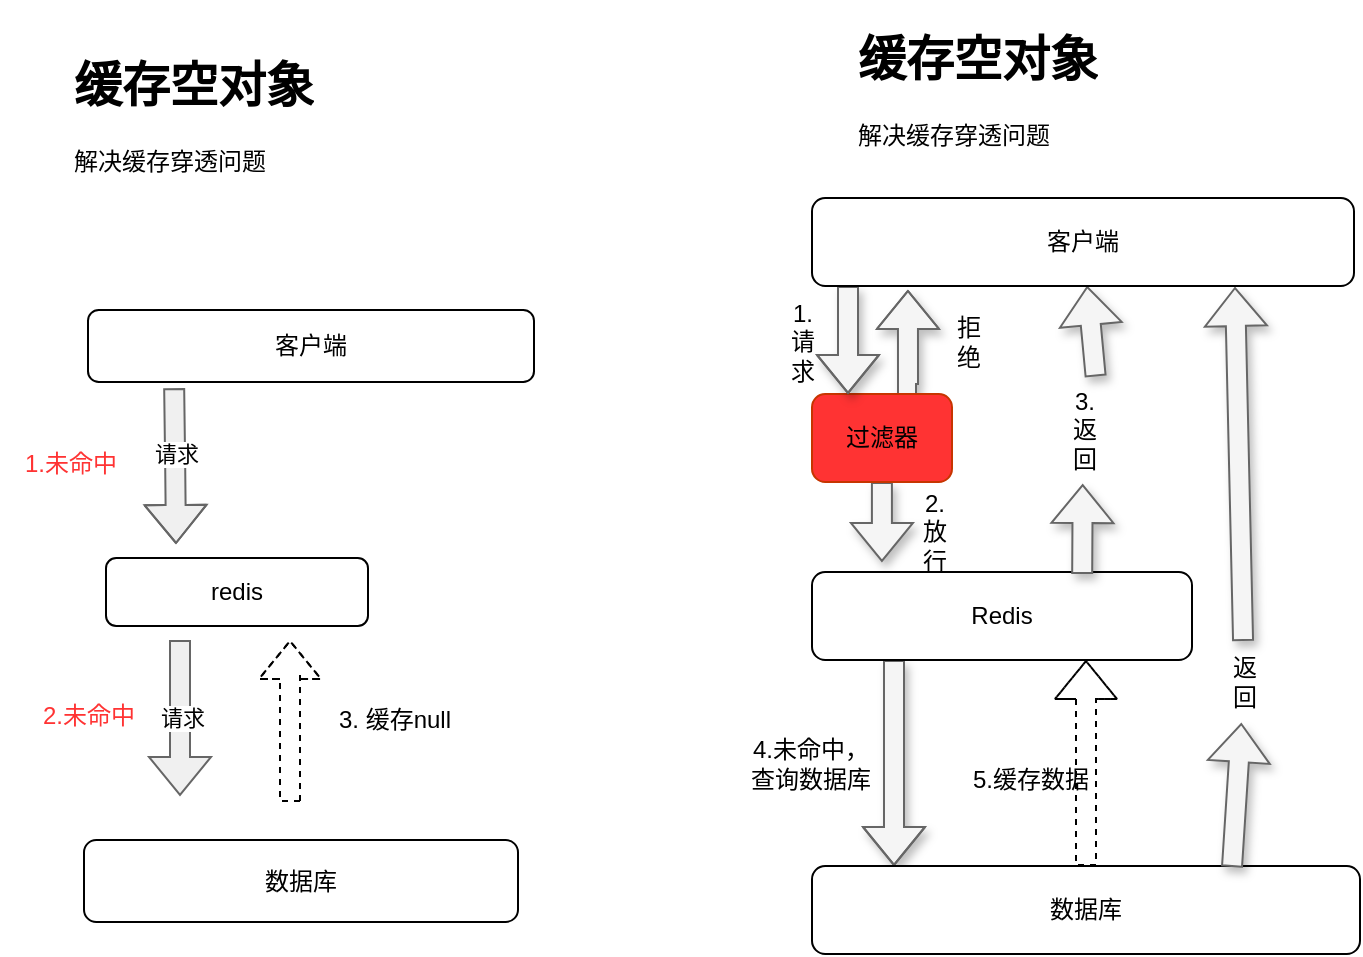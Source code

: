 <mxfile version="21.2.2" type="github" pages="5">
  <diagram name="缓存穿透示意图" id="-aahzXLEXrDzbQMxtdpU">
    <mxGraphModel dx="778" dy="522" grid="0" gridSize="10" guides="1" tooltips="1" connect="1" arrows="1" fold="1" page="1" pageScale="1" pageWidth="827" pageHeight="1169" math="0" shadow="0">
      <root>
        <mxCell id="0" />
        <mxCell id="1" parent="0" />
        <mxCell id="2ABTt5AijdWq1XtZqTsN-3" value="" style="rounded=0;orthogonalLoop=1;jettySize=auto;html=1;edgeStyle=orthogonalEdgeStyle;exitX=0.311;exitY=1.067;exitDx=0;exitDy=0;exitPerimeter=0;shape=flexArrow;fillColor=#F0F0F0;strokeColor=#666666;" edge="1" parent="1">
          <mxGeometry relative="1" as="geometry">
            <mxPoint x="144.09" y="285.01" as="sourcePoint" />
            <mxPoint x="145" y="363" as="targetPoint" />
          </mxGeometry>
        </mxCell>
        <mxCell id="2ABTt5AijdWq1XtZqTsN-6" value="请求" style="edgeLabel;html=1;align=center;verticalAlign=middle;resizable=0;points=[];" vertex="1" connectable="0" parent="2ABTt5AijdWq1XtZqTsN-3">
          <mxGeometry x="-0.175" relative="1" as="geometry">
            <mxPoint as="offset" />
          </mxGeometry>
        </mxCell>
        <mxCell id="2ABTt5AijdWq1XtZqTsN-1" value="客户端" style="rounded=1;whiteSpace=wrap;html=1;" vertex="1" parent="1">
          <mxGeometry x="101" y="246" width="223" height="36" as="geometry" />
        </mxCell>
        <mxCell id="2ABTt5AijdWq1XtZqTsN-5" value="" style="rounded=0;orthogonalLoop=1;jettySize=auto;html=1;edgeStyle=orthogonalEdgeStyle;entryX=0.316;entryY=-0.067;entryDx=0;entryDy=0;entryPerimeter=0;shape=flexArrow;fillColor=#F0F0F0;strokeColor=#666666;" edge="1" parent="1">
          <mxGeometry relative="1" as="geometry">
            <mxPoint x="147.0" y="411" as="sourcePoint" />
            <mxPoint x="147.0" y="488.99" as="targetPoint" />
          </mxGeometry>
        </mxCell>
        <mxCell id="2ABTt5AijdWq1XtZqTsN-7" value="请求" style="edgeLabel;html=1;align=center;verticalAlign=middle;resizable=0;points=[];" vertex="1" connectable="0" parent="2ABTt5AijdWq1XtZqTsN-5">
          <mxGeometry y="1" relative="1" as="geometry">
            <mxPoint as="offset" />
          </mxGeometry>
        </mxCell>
        <mxCell id="2ABTt5AijdWq1XtZqTsN-2" value="redis" style="rounded=1;whiteSpace=wrap;html=1;" vertex="1" parent="1">
          <mxGeometry x="110" y="370" width="131" height="34" as="geometry" />
        </mxCell>
        <mxCell id="2ABTt5AijdWq1XtZqTsN-20" value="" style="edgeStyle=orthogonalEdgeStyle;rounded=0;orthogonalLoop=1;jettySize=auto;html=1;dashed=1;shape=flexArrow;" edge="1" parent="1">
          <mxGeometry relative="1" as="geometry">
            <mxPoint x="202" y="492" as="sourcePoint" />
            <mxPoint x="202" y="411" as="targetPoint" />
            <Array as="points">
              <mxPoint x="200" y="433" />
              <mxPoint x="200" y="433" />
            </Array>
          </mxGeometry>
        </mxCell>
        <mxCell id="2ABTt5AijdWq1XtZqTsN-4" value="数据库" style="rounded=1;whiteSpace=wrap;html=1;" vertex="1" parent="1">
          <mxGeometry x="99" y="511" width="217" height="41" as="geometry" />
        </mxCell>
        <mxCell id="2ABTt5AijdWq1XtZqTsN-8" value="&lt;font color=&quot;#ff3333&quot;&gt;1.未命中&lt;/font&gt;" style="text;html=1;align=center;verticalAlign=middle;resizable=0;points=[];autosize=1;strokeColor=none;fillColor=none;" vertex="1" parent="1">
          <mxGeometry x="57" y="308" width="70" height="30" as="geometry" />
        </mxCell>
        <mxCell id="2ABTt5AijdWq1XtZqTsN-9" value="&lt;font color=&quot;#ff3333&quot;&gt;2.未命中&lt;/font&gt;" style="text;html=1;align=center;verticalAlign=middle;resizable=0;points=[];autosize=1;strokeColor=none;fillColor=none;" vertex="1" parent="1">
          <mxGeometry x="66" y="434" width="70" height="30" as="geometry" />
        </mxCell>
        <mxCell id="2ABTt5AijdWq1XtZqTsN-21" value="3. 缓存null" style="text;html=1;align=center;verticalAlign=middle;resizable=0;points=[];autosize=1;strokeColor=none;fillColor=none;" vertex="1" parent="1">
          <mxGeometry x="217" y="438" width="74" height="26" as="geometry" />
        </mxCell>
        <mxCell id="2ABTt5AijdWq1XtZqTsN-27" value="" style="edgeStyle=orthogonalEdgeStyle;rounded=0;orthogonalLoop=1;jettySize=auto;html=1;shape=flexArrow;entryX=0.184;entryY=-0.114;entryDx=0;entryDy=0;entryPerimeter=0;fillColor=#f5f5f5;strokeColor=#666666;shadow=1;" edge="1" parent="1" source="2ABTt5AijdWq1XtZqTsN-22" target="2ABTt5AijdWq1XtZqTsN-23">
          <mxGeometry relative="1" as="geometry">
            <Array as="points" />
          </mxGeometry>
        </mxCell>
        <mxCell id="2ABTt5AijdWq1XtZqTsN-36" style="edgeStyle=orthogonalEdgeStyle;rounded=0;orthogonalLoop=1;jettySize=auto;html=1;exitX=0.75;exitY=0;exitDx=0;exitDy=0;entryX=0.177;entryY=1.045;entryDx=0;entryDy=0;entryPerimeter=0;shape=flexArrow;fillColor=#f5f5f5;strokeColor=#666666;shadow=1;" edge="1" parent="1" source="2ABTt5AijdWq1XtZqTsN-22" target="2ABTt5AijdWq1XtZqTsN-28">
          <mxGeometry relative="1" as="geometry">
            <Array as="points">
              <mxPoint x="511" y="288" />
            </Array>
          </mxGeometry>
        </mxCell>
        <mxCell id="2ABTt5AijdWq1XtZqTsN-22" value="过滤器" style="rounded=1;whiteSpace=wrap;html=1;fillColor=#FF3333;fontColor=#000000;strokeColor=#C73500;" vertex="1" parent="1">
          <mxGeometry x="463" y="288" width="70" height="44" as="geometry" />
        </mxCell>
        <mxCell id="2ABTt5AijdWq1XtZqTsN-26" value="" style="edgeStyle=orthogonalEdgeStyle;rounded=0;orthogonalLoop=1;jettySize=auto;html=1;shape=flexArrow;fillColor=#f5f5f5;strokeColor=#666666;shadow=1;" edge="1" parent="1">
          <mxGeometry relative="1" as="geometry">
            <mxPoint x="504" y="421" as="sourcePoint" />
            <mxPoint x="504" y="524" as="targetPoint" />
            <Array as="points">
              <mxPoint x="504" y="448" />
              <mxPoint x="504" y="448" />
            </Array>
          </mxGeometry>
        </mxCell>
        <mxCell id="2ABTt5AijdWq1XtZqTsN-37" style="rounded=0;orthogonalLoop=1;jettySize=auto;html=1;exitX=0.75;exitY=0;exitDx=0;exitDy=0;shape=flexArrow;strokeColor=none;" edge="1" parent="1" source="2ABTt5AijdWq1XtZqTsN-55" target="2ABTt5AijdWq1XtZqTsN-28">
          <mxGeometry relative="1" as="geometry" />
        </mxCell>
        <mxCell id="2ABTt5AijdWq1XtZqTsN-44" style="rounded=0;orthogonalLoop=1;jettySize=auto;html=1;exitX=0.711;exitY=0.023;exitDx=0;exitDy=0;exitPerimeter=0;shape=flexArrow;fillColor=#f5f5f5;strokeColor=#666666;shadow=1;" edge="1" parent="1" source="2ABTt5AijdWq1XtZqTsN-55" target="2ABTt5AijdWq1XtZqTsN-28">
          <mxGeometry relative="1" as="geometry">
            <mxPoint x="596" y="371" as="sourcePoint" />
          </mxGeometry>
        </mxCell>
        <mxCell id="2ABTt5AijdWq1XtZqTsN-23" value="Redis" style="rounded=1;whiteSpace=wrap;html=1;" vertex="1" parent="1">
          <mxGeometry x="463" y="377" width="190" height="44" as="geometry" />
        </mxCell>
        <mxCell id="2ABTt5AijdWq1XtZqTsN-40" style="edgeStyle=orthogonalEdgeStyle;rounded=0;orthogonalLoop=1;jettySize=auto;html=1;shape=flexArrow;dashed=1;" edge="1" parent="1" source="2ABTt5AijdWq1XtZqTsN-25" target="2ABTt5AijdWq1XtZqTsN-23">
          <mxGeometry relative="1" as="geometry">
            <Array as="points">
              <mxPoint x="600" y="442" />
              <mxPoint x="600" y="442" />
            </Array>
          </mxGeometry>
        </mxCell>
        <mxCell id="2ABTt5AijdWq1XtZqTsN-43" style="rounded=0;orthogonalLoop=1;jettySize=auto;html=1;shape=flexArrow;fillColor=#f5f5f5;strokeColor=#666666;shadow=1;" edge="1" parent="1" source="2ABTt5AijdWq1XtZqTsN-53">
          <mxGeometry relative="1" as="geometry">
            <mxPoint x="673" y="524.5" as="sourcePoint" />
            <mxPoint x="674.5" y="234.5" as="targetPoint" />
          </mxGeometry>
        </mxCell>
        <mxCell id="2ABTt5AijdWq1XtZqTsN-25" value="数据库" style="rounded=1;whiteSpace=wrap;html=1;" vertex="1" parent="1">
          <mxGeometry x="463" y="524" width="274" height="44" as="geometry" />
        </mxCell>
        <mxCell id="2ABTt5AijdWq1XtZqTsN-30" value="" style="edgeStyle=orthogonalEdgeStyle;rounded=0;orthogonalLoop=1;jettySize=auto;html=1;shape=flexArrow;fillColor=#f5f5f5;strokeColor=#666666;shadow=1;" edge="1" parent="1" source="2ABTt5AijdWq1XtZqTsN-28" target="2ABTt5AijdWq1XtZqTsN-22">
          <mxGeometry relative="1" as="geometry">
            <Array as="points">
              <mxPoint x="481" y="261" />
              <mxPoint x="481" y="261" />
            </Array>
          </mxGeometry>
        </mxCell>
        <mxCell id="2ABTt5AijdWq1XtZqTsN-28" value="客户端" style="rounded=1;whiteSpace=wrap;html=1;" vertex="1" parent="1">
          <mxGeometry x="463" y="190" width="271" height="44" as="geometry" />
        </mxCell>
        <mxCell id="2ABTt5AijdWq1XtZqTsN-45" value="1.&lt;br&gt;请&lt;br&gt;求" style="text;html=1;align=center;verticalAlign=middle;resizable=0;points=[];autosize=1;strokeColor=none;fillColor=none;" vertex="1" parent="1">
          <mxGeometry x="443" y="234" width="30" height="55" as="geometry" />
        </mxCell>
        <mxCell id="2ABTt5AijdWq1XtZqTsN-49" value="拒&lt;br&gt;绝&lt;br&gt;" style="text;html=1;align=center;verticalAlign=middle;resizable=0;points=[];autosize=1;strokeColor=none;fillColor=none;" vertex="1" parent="1">
          <mxGeometry x="526" y="241" width="30" height="41" as="geometry" />
        </mxCell>
        <mxCell id="2ABTt5AijdWq1XtZqTsN-50" value="2.&lt;br&gt;放&lt;br&gt;行" style="text;html=1;align=center;verticalAlign=middle;resizable=0;points=[];autosize=1;strokeColor=none;fillColor=none;" vertex="1" parent="1">
          <mxGeometry x="509" y="329" width="30" height="55" as="geometry" />
        </mxCell>
        <mxCell id="2ABTt5AijdWq1XtZqTsN-51" value="4.未命中，&lt;br&gt;查询数据库" style="text;html=1;align=center;verticalAlign=middle;resizable=0;points=[];autosize=1;strokeColor=none;fillColor=none;" vertex="1" parent="1">
          <mxGeometry x="423" y="452.5" width="78" height="41" as="geometry" />
        </mxCell>
        <mxCell id="2ABTt5AijdWq1XtZqTsN-52" value="5.缓存数据" style="text;html=1;align=center;verticalAlign=middle;resizable=0;points=[];autosize=1;strokeColor=none;fillColor=none;" vertex="1" parent="1">
          <mxGeometry x="534" y="467.5" width="76" height="26" as="geometry" />
        </mxCell>
        <mxCell id="2ABTt5AijdWq1XtZqTsN-54" value="" style="rounded=0;orthogonalLoop=1;jettySize=auto;html=1;shape=flexArrow;fillColor=#f5f5f5;strokeColor=#666666;shadow=1;" edge="1" parent="1" target="2ABTt5AijdWq1XtZqTsN-53">
          <mxGeometry relative="1" as="geometry">
            <mxPoint x="673" y="524.5" as="sourcePoint" />
            <mxPoint x="674.5" y="234.5" as="targetPoint" />
          </mxGeometry>
        </mxCell>
        <mxCell id="2ABTt5AijdWq1XtZqTsN-53" value="返&lt;br&gt;回" style="text;html=1;align=center;verticalAlign=middle;resizable=0;points=[];autosize=1;strokeColor=none;fillColor=none;" vertex="1" parent="1">
          <mxGeometry x="664" y="411.5" width="30" height="41" as="geometry" />
        </mxCell>
        <mxCell id="2ABTt5AijdWq1XtZqTsN-56" value="" style="rounded=0;orthogonalLoop=1;jettySize=auto;html=1;exitX=0.75;exitY=0;exitDx=0;exitDy=0;shape=flexArrow;strokeColor=none;" edge="1" parent="1" source="2ABTt5AijdWq1XtZqTsN-23" target="2ABTt5AijdWq1XtZqTsN-55">
          <mxGeometry relative="1" as="geometry">
            <mxPoint x="606" y="377" as="sourcePoint" />
            <mxPoint x="599" y="234" as="targetPoint" />
          </mxGeometry>
        </mxCell>
        <mxCell id="2ABTt5AijdWq1XtZqTsN-57" value="" style="rounded=0;orthogonalLoop=1;jettySize=auto;html=1;exitX=0.711;exitY=0.023;exitDx=0;exitDy=0;exitPerimeter=0;shape=flexArrow;fillColor=#f5f5f5;strokeColor=#666666;shadow=1;" edge="1" parent="1" source="2ABTt5AijdWq1XtZqTsN-23" target="2ABTt5AijdWq1XtZqTsN-55">
          <mxGeometry relative="1" as="geometry">
            <mxPoint x="598" y="378" as="sourcePoint" />
            <mxPoint x="598" y="234" as="targetPoint" />
          </mxGeometry>
        </mxCell>
        <mxCell id="2ABTt5AijdWq1XtZqTsN-55" value="3.&lt;br&gt;返&lt;br&gt;回" style="text;html=1;align=center;verticalAlign=middle;resizable=0;points=[];autosize=1;strokeColor=none;fillColor=none;" vertex="1" parent="1">
          <mxGeometry x="583.5" y="278" width="30" height="55" as="geometry" />
        </mxCell>
        <mxCell id="2ABTt5AijdWq1XtZqTsN-58" value="&lt;h1&gt;缓存空对象&lt;/h1&gt;&lt;div&gt;解决缓存穿透问题&lt;/div&gt;" style="text;html=1;strokeColor=none;fillColor=none;spacing=5;spacingTop=-20;whiteSpace=wrap;overflow=hidden;rounded=0;" vertex="1" parent="1">
          <mxGeometry x="89" y="114" width="235" height="120" as="geometry" />
        </mxCell>
        <mxCell id="2ABTt5AijdWq1XtZqTsN-59" value="&lt;h1&gt;缓存空对象&lt;/h1&gt;&lt;div&gt;解决缓存穿透问题&lt;/div&gt;" style="text;html=1;strokeColor=none;fillColor=none;spacing=5;spacingTop=-20;whiteSpace=wrap;overflow=hidden;rounded=0;" vertex="1" parent="1">
          <mxGeometry x="481" y="101" width="235" height="120" as="geometry" />
        </mxCell>
      </root>
    </mxGraphModel>
  </diagram>
  <diagram id="j4LHpODpXlBp3m3BE7m2" name="缓存穿透流程图">
    <mxGraphModel dx="843" dy="566" grid="0" gridSize="10" guides="1" tooltips="1" connect="1" arrows="1" fold="1" page="1" pageScale="1" pageWidth="827" pageHeight="1169" math="0" shadow="0">
      <root>
        <mxCell id="0" />
        <mxCell id="1" parent="0" />
        <mxCell id="4zgqmnfcdUHd2NPTBUZC-3" value="" style="edgeStyle=orthogonalEdgeStyle;rounded=0;orthogonalLoop=1;jettySize=auto;html=1;" edge="1" parent="1" source="4zgqmnfcdUHd2NPTBUZC-1" target="4zgqmnfcdUHd2NPTBUZC-2">
          <mxGeometry relative="1" as="geometry" />
        </mxCell>
        <mxCell id="4zgqmnfcdUHd2NPTBUZC-1" value="开始" style="ellipse;whiteSpace=wrap;html=1;fillColor=#A20025;strokeColor=#FF0000;" vertex="1" parent="1">
          <mxGeometry x="228" y="102" width="42" height="26" as="geometry" />
        </mxCell>
        <mxCell id="4zgqmnfcdUHd2NPTBUZC-6" value="" style="edgeStyle=orthogonalEdgeStyle;rounded=0;orthogonalLoop=1;jettySize=auto;html=1;" edge="1" parent="1" source="4zgqmnfcdUHd2NPTBUZC-2" target="4zgqmnfcdUHd2NPTBUZC-5">
          <mxGeometry relative="1" as="geometry" />
        </mxCell>
        <mxCell id="4zgqmnfcdUHd2NPTBUZC-2" value="提交商铺id" style="ellipse;whiteSpace=wrap;html=1;shape=label;perimeter=rectanglePerimeter;rounded=1;strokeColor=default;" vertex="1" parent="1">
          <mxGeometry x="211.5" y="204" width="75" height="26" as="geometry" />
        </mxCell>
        <mxCell id="4zgqmnfcdUHd2NPTBUZC-8" value="" style="edgeStyle=orthogonalEdgeStyle;rounded=0;orthogonalLoop=1;jettySize=auto;html=1;" edge="1" parent="1" source="4zgqmnfcdUHd2NPTBUZC-5" target="4zgqmnfcdUHd2NPTBUZC-7">
          <mxGeometry relative="1" as="geometry" />
        </mxCell>
        <mxCell id="4zgqmnfcdUHd2NPTBUZC-5" value="Redis查询商铺缓存" style="ellipse;whiteSpace=wrap;html=1;shape=label;perimeter=rectanglePerimeter;rounded=1;fillColor=#A20025;fontColor=default;strokeColor=default;" vertex="1" parent="1">
          <mxGeometry x="188.5" y="306" width="121" height="26" as="geometry" />
        </mxCell>
        <mxCell id="4zgqmnfcdUHd2NPTBUZC-10" value="" style="edgeStyle=orthogonalEdgeStyle;rounded=0;orthogonalLoop=1;jettySize=auto;html=1;" edge="1" parent="1" source="4zgqmnfcdUHd2NPTBUZC-7" target="4zgqmnfcdUHd2NPTBUZC-9">
          <mxGeometry relative="1" as="geometry" />
        </mxCell>
        <mxCell id="4zgqmnfcdUHd2NPTBUZC-14" value="" style="edgeStyle=orthogonalEdgeStyle;rounded=0;orthogonalLoop=1;jettySize=auto;html=1;" edge="1" parent="1" source="4zgqmnfcdUHd2NPTBUZC-7" target="4zgqmnfcdUHd2NPTBUZC-13">
          <mxGeometry relative="1" as="geometry" />
        </mxCell>
        <mxCell id="4zgqmnfcdUHd2NPTBUZC-28" style="edgeStyle=orthogonalEdgeStyle;rounded=0;orthogonalLoop=1;jettySize=auto;html=1;exitX=0;exitY=0.5;exitDx=0;exitDy=0;entryX=0;entryY=0.5;entryDx=0;entryDy=0;" edge="1" parent="1" source="4zgqmnfcdUHd2NPTBUZC-7" target="4zgqmnfcdUHd2NPTBUZC-11">
          <mxGeometry relative="1" as="geometry">
            <Array as="points">
              <mxPoint x="83" y="417" />
              <mxPoint x="83" y="625" />
            </Array>
          </mxGeometry>
        </mxCell>
        <mxCell id="4zgqmnfcdUHd2NPTBUZC-7" value="判断缓存是否命中" style="ellipse;whiteSpace=wrap;html=1;shape=rhombus;perimeter=rhombusPerimeter;rounded=0;strokeColor=#FF0000;" vertex="1" parent="1">
          <mxGeometry x="174" y="395" width="150" height="43" as="geometry" />
        </mxCell>
        <mxCell id="4zgqmnfcdUHd2NPTBUZC-12" value="" style="edgeStyle=orthogonalEdgeStyle;rounded=0;orthogonalLoop=1;jettySize=auto;html=1;" edge="1" parent="1" source="4zgqmnfcdUHd2NPTBUZC-9" target="4zgqmnfcdUHd2NPTBUZC-11">
          <mxGeometry relative="1" as="geometry" />
        </mxCell>
        <mxCell id="4zgqmnfcdUHd2NPTBUZC-9" value="返回商铺信息" style="ellipse;whiteSpace=wrap;html=1;shape=label;perimeter=rectanglePerimeter;rounded=1;strokeColor=default;" vertex="1" parent="1">
          <mxGeometry x="204" y="510" width="90" height="26" as="geometry" />
        </mxCell>
        <mxCell id="4zgqmnfcdUHd2NPTBUZC-11" value="结束" style="ellipse;whiteSpace=wrap;html=1;shape=ellipse;perimeter=ellipsePerimeter;rounded=0;strokeColor=#FF0000;" vertex="1" parent="1">
          <mxGeometry x="228" y="612" width="42" height="26" as="geometry" />
        </mxCell>
        <mxCell id="4zgqmnfcdUHd2NPTBUZC-16" value="" style="edgeStyle=orthogonalEdgeStyle;rounded=0;orthogonalLoop=1;jettySize=auto;html=1;" edge="1" parent="1" source="4zgqmnfcdUHd2NPTBUZC-13" target="4zgqmnfcdUHd2NPTBUZC-15">
          <mxGeometry relative="1" as="geometry" />
        </mxCell>
        <mxCell id="4zgqmnfcdUHd2NPTBUZC-13" value="根据id查询数据库" style="ellipse;whiteSpace=wrap;html=1;shape=label;perimeter=rectanglePerimeter;rounded=1;strokeColor=default;" vertex="1" parent="1">
          <mxGeometry x="584.5" y="403.5" width="111" height="26" as="geometry" />
        </mxCell>
        <mxCell id="4zgqmnfcdUHd2NPTBUZC-20" value="" style="edgeStyle=orthogonalEdgeStyle;rounded=0;orthogonalLoop=1;jettySize=auto;html=1;" edge="1" parent="1" source="4zgqmnfcdUHd2NPTBUZC-15" target="4zgqmnfcdUHd2NPTBUZC-19">
          <mxGeometry relative="1" as="geometry" />
        </mxCell>
        <mxCell id="4zgqmnfcdUHd2NPTBUZC-22" value="" style="edgeStyle=orthogonalEdgeStyle;rounded=0;orthogonalLoop=1;jettySize=auto;html=1;" edge="1" parent="1" source="4zgqmnfcdUHd2NPTBUZC-15" target="4zgqmnfcdUHd2NPTBUZC-21">
          <mxGeometry relative="1" as="geometry" />
        </mxCell>
        <mxCell id="4zgqmnfcdUHd2NPTBUZC-15" value="判断商铺是否存在" style="ellipse;whiteSpace=wrap;html=1;shape=rhombus;perimeter=rhombusPerimeter;rounded=0;strokeColor=#FF0000;" vertex="1" parent="1">
          <mxGeometry x="577" y="498" width="126" height="50" as="geometry" />
        </mxCell>
        <mxCell id="4zgqmnfcdUHd2NPTBUZC-25" value="" style="edgeStyle=orthogonalEdgeStyle;rounded=0;orthogonalLoop=1;jettySize=auto;html=1;" edge="1" parent="1" source="4zgqmnfcdUHd2NPTBUZC-19" target="4zgqmnfcdUHd2NPTBUZC-9">
          <mxGeometry relative="1" as="geometry" />
        </mxCell>
        <mxCell id="4zgqmnfcdUHd2NPTBUZC-19" value="将商铺信息写入redis" style="ellipse;whiteSpace=wrap;html=1;shape=label;perimeter=rectanglePerimeter;rounded=1;fillColor=#A20025;fontColor=default;strokeColor=default;" vertex="1" parent="1">
          <mxGeometry x="381" y="510" width="128" height="26" as="geometry" />
        </mxCell>
        <mxCell id="4zgqmnfcdUHd2NPTBUZC-37" style="edgeStyle=orthogonalEdgeStyle;rounded=0;orthogonalLoop=1;jettySize=auto;html=1;entryX=1;entryY=0.5;entryDx=0;entryDy=0;" edge="1" parent="1" source="4zgqmnfcdUHd2NPTBUZC-21" target="4zgqmnfcdUHd2NPTBUZC-11">
          <mxGeometry relative="1" as="geometry" />
        </mxCell>
        <mxCell id="4zgqmnfcdUHd2NPTBUZC-21" value="返回404" style="ellipse;whiteSpace=wrap;html=1;shape=label;perimeter=rectanglePerimeter;rounded=1;strokeColor=default;" vertex="1" parent="1">
          <mxGeometry x="609" y="612" width="62" height="26" as="geometry" />
        </mxCell>
        <mxCell id="4zgqmnfcdUHd2NPTBUZC-38" value="这种情况下会发生缓存穿透" style="text;html=1;strokeColor=none;fillColor=none;align=center;verticalAlign=middle;whiteSpace=wrap;rounded=0;" vertex="1" parent="1">
          <mxGeometry x="414" y="82" width="185" height="88" as="geometry" />
        </mxCell>
      </root>
    </mxGraphModel>
  </diagram>
  <diagram id="TL0QbfeeQ68wX2A5iM6P" name="解决缓存穿透流程图">
    <mxGraphModel dx="1012" dy="679" grid="0" gridSize="10" guides="1" tooltips="1" connect="1" arrows="1" fold="1" page="1" pageScale="1" pageWidth="827" pageHeight="1169" math="0" shadow="0">
      <root>
        <mxCell id="0" />
        <mxCell id="1" parent="0" />
        <mxCell id="U7Qjx_ZzXFrLb060UBVI-2" value="&lt;h1&gt;&lt;font&gt;画流程图遇到的难点&lt;/font&gt;&lt;/h1&gt;&lt;p&gt;1. 图形与文字大小匹配&lt;/p&gt;&lt;p&gt;2. 图形与图形间距、相对位置不好匹配&lt;/p&gt;&lt;p&gt;3. 整体与页面布局不好把握&lt;/p&gt;&lt;p&gt;4. 线条容易看起来很乱&lt;/p&gt;&lt;p&gt;5. 颜色搭配比较难， 找好看的颜色更难&lt;/p&gt;&lt;p&gt;&lt;br&gt;&lt;/p&gt;&lt;p&gt;&lt;span style=&quot;white-space: pre;&quot;&gt;	&lt;/span&gt;&lt;br&gt;&lt;/p&gt;" style="text;html=1;strokeColor=none;fillColor=none;spacing=5;spacingTop=-20;whiteSpace=wrap;overflow=hidden;rounded=0;" vertex="1" parent="1">
          <mxGeometry x="143" y="133" width="298" height="230" as="geometry" />
        </mxCell>
      </root>
    </mxGraphModel>
  </diagram>
  <diagram id="Mn4PhQ9lFexAIkr8Qth7" name="缓存雪崩示意图">
    <mxGraphModel dx="1012" dy="679" grid="0" gridSize="10" guides="1" tooltips="1" connect="1" arrows="1" fold="1" page="1" pageScale="1" pageWidth="827" pageHeight="1169" math="0" shadow="0">
      <root>
        <mxCell id="0" />
        <mxCell id="1" parent="0" />
        <mxCell id="TTfBcLEpb_i6jbqxCw0Y-1" value="大量key过期，导致数据库压力过大&lt;br&gt;Redis服务挂机" style="text;html=1;strokeColor=none;fillColor=none;align=center;verticalAlign=middle;whiteSpace=wrap;rounded=0;" vertex="1" parent="1">
          <mxGeometry x="260" y="65" width="357" height="30" as="geometry" />
        </mxCell>
        <mxCell id="TTfBcLEpb_i6jbqxCw0Y-8" style="edgeStyle=orthogonalEdgeStyle;rounded=1;orthogonalLoop=1;jettySize=auto;html=1;exitX=0.25;exitY=1;exitDx=0;exitDy=0;entryX=0.348;entryY=-0.196;entryDx=0;entryDy=0;entryPerimeter=0;shape=flexArrow;fillColor=#CCCCCC;" edge="1" parent="1">
          <mxGeometry relative="1" as="geometry">
            <mxPoint x="217.5" y="235" as="sourcePoint" />
            <mxPoint x="217.02" y="288.512" as="targetPoint" />
          </mxGeometry>
        </mxCell>
        <mxCell id="TTfBcLEpb_i6jbqxCw0Y-2" value="客户端" style="rounded=1;whiteSpace=wrap;html=1;" vertex="1" parent="1">
          <mxGeometry x="190" y="204" width="162" height="28" as="geometry" />
        </mxCell>
        <mxCell id="TTfBcLEpb_i6jbqxCw0Y-9" style="edgeStyle=orthogonalEdgeStyle;rounded=1;orthogonalLoop=1;jettySize=auto;html=1;exitX=0.25;exitY=1;exitDx=0;exitDy=0;entryX=0.173;entryY=-0.018;entryDx=0;entryDy=0;entryPerimeter=0;shape=flexArrow;fillColor=#CCCCCC;" edge="1" parent="1" source="TTfBcLEpb_i6jbqxCw0Y-3" target="TTfBcLEpb_i6jbqxCw0Y-4">
          <mxGeometry relative="1" as="geometry" />
        </mxCell>
        <mxCell id="TTfBcLEpb_i6jbqxCw0Y-3" value="redis" style="rounded=1;whiteSpace=wrap;html=1;" vertex="1" parent="1">
          <mxGeometry x="190" y="291" width="115" height="28" as="geometry" />
        </mxCell>
        <mxCell id="TTfBcLEpb_i6jbqxCw0Y-10" style="edgeStyle=orthogonalEdgeStyle;rounded=1;orthogonalLoop=1;jettySize=auto;html=1;exitX=0.75;exitY=0;exitDx=0;exitDy=0;entryX=0.75;entryY=1;entryDx=0;entryDy=0;shape=flexArrow;fillColor=#CCCCCC;" edge="1" parent="1">
          <mxGeometry relative="1" as="geometry">
            <mxPoint x="325.5" y="381" as="sourcePoint" />
            <mxPoint x="325.5" y="232" as="targetPoint" />
          </mxGeometry>
        </mxCell>
        <mxCell id="TTfBcLEpb_i6jbqxCw0Y-4" value="数据库" style="rounded=1;whiteSpace=wrap;html=1;" vertex="1" parent="1">
          <mxGeometry x="190" y="384" width="162" height="28" as="geometry" />
        </mxCell>
        <mxCell id="TTfBcLEpb_i6jbqxCw0Y-12" style="edgeStyle=orthogonalEdgeStyle;rounded=1;orthogonalLoop=1;jettySize=auto;html=1;exitX=0.25;exitY=1;exitDx=0;exitDy=0;entryX=0.348;entryY=-0.196;entryDx=0;entryDy=0;entryPerimeter=0;shape=flexArrow;fillColor=#CCCCCC;" edge="1" parent="1">
          <mxGeometry relative="1" as="geometry">
            <mxPoint x="563.5" y="240" as="sourcePoint" />
            <mxPoint x="563.02" y="293.512" as="targetPoint" />
          </mxGeometry>
        </mxCell>
        <mxCell id="TTfBcLEpb_i6jbqxCw0Y-13" value="客户端" style="rounded=1;whiteSpace=wrap;html=1;" vertex="1" parent="1">
          <mxGeometry x="536" y="209" width="162" height="28" as="geometry" />
        </mxCell>
        <mxCell id="TTfBcLEpb_i6jbqxCw0Y-14" style="rounded=1;orthogonalLoop=1;jettySize=auto;html=1;exitX=0.539;exitY=1.017;exitDx=0;exitDy=0;entryX=0.173;entryY=-0.018;entryDx=0;entryDy=0;entryPerimeter=0;shape=flexArrow;fillColor=#CCCCCC;exitPerimeter=0;strokeColor=none;" edge="1" source="TTfBcLEpb_i6jbqxCw0Y-15" target="TTfBcLEpb_i6jbqxCw0Y-17" parent="1">
          <mxGeometry relative="1" as="geometry" />
        </mxCell>
        <mxCell id="TTfBcLEpb_i6jbqxCw0Y-15" value="&lt;br&gt;宕机" style="rounded=1;whiteSpace=wrap;html=1;shape=mxgraph.basic.8_point_star;verticalAlign=top;fillColor=#FF0000;" vertex="1" parent="1">
          <mxGeometry x="499" y="285" width="131" height="57" as="geometry" />
        </mxCell>
        <mxCell id="TTfBcLEpb_i6jbqxCw0Y-17" value="数据库" style="rounded=1;whiteSpace=wrap;html=1;" vertex="1" parent="1">
          <mxGeometry x="536" y="389" width="162" height="28" as="geometry" />
        </mxCell>
      </root>
    </mxGraphModel>
  </diagram>
  <diagram id="5L3BrdpgXVbSMXyeG2a9" name="第 5 页">
    <mxGraphModel dx="1012" dy="679" grid="0" gridSize="10" guides="1" tooltips="1" connect="1" arrows="1" fold="1" page="1" pageScale="1" pageWidth="827" pageHeight="1169" math="0" shadow="0">
      <root>
        <mxCell id="0" />
        <mxCell id="1" parent="0" />
        <mxCell id="IN1W2hzVSGfPVzOBg_XL-1" value="线程" style="shape=umlLifeline;perimeter=lifelinePerimeter;whiteSpace=wrap;html=1;container=1;dropTarget=0;collapsible=0;recursiveResize=0;outlineConnect=0;portConstraint=eastwest;newEdgeStyle={&quot;edgeStyle&quot;:&quot;elbowEdgeStyle&quot;,&quot;elbow&quot;:&quot;vertical&quot;,&quot;curved&quot;:0,&quot;rounded&quot;:0};" vertex="1" parent="1">
          <mxGeometry x="124" y="154" width="100" height="355" as="geometry" />
        </mxCell>
        <mxCell id="IN1W2hzVSGfPVzOBg_XL-14" value="" style="html=1;points=[];perimeter=orthogonalPerimeter;outlineConnect=0;targetShapes=umlLifeline;portConstraint=eastwest;newEdgeStyle={&quot;edgeStyle&quot;:&quot;elbowEdgeStyle&quot;,&quot;elbow&quot;:&quot;vertical&quot;,&quot;curved&quot;:0,&quot;rounded&quot;:0};fillColor=#FFD966;" vertex="1" parent="IN1W2hzVSGfPVzOBg_XL-1">
          <mxGeometry x="42" y="40" width="10" height="315" as="geometry" />
        </mxCell>
        <mxCell id="IN1W2hzVSGfPVzOBg_XL-8" value="" style="html=1;points=[];perimeter=orthogonalPerimeter;outlineConnect=0;targetShapes=umlLifeline;portConstraint=eastwest;newEdgeStyle={&quot;edgeStyle&quot;:&quot;elbowEdgeStyle&quot;,&quot;elbow&quot;:&quot;vertical&quot;,&quot;curved&quot;:0,&quot;rounded&quot;:0};" vertex="1" parent="IN1W2hzVSGfPVzOBg_XL-1">
          <mxGeometry x="47" y="83" width="10" height="40" as="geometry" />
        </mxCell>
        <mxCell id="IN1W2hzVSGfPVzOBg_XL-9" value="查询未命中" style="html=1;align=left;spacingLeft=2;endArrow=block;rounded=0;edgeStyle=orthogonalEdgeStyle;curved=0;rounded=0;" edge="1" target="IN1W2hzVSGfPVzOBg_XL-8" parent="IN1W2hzVSGfPVzOBg_XL-1">
          <mxGeometry x="0.012" relative="1" as="geometry">
            <mxPoint x="52" y="63" as="sourcePoint" />
            <Array as="points">
              <mxPoint x="82" y="63" />
              <mxPoint x="82" y="93" />
            </Array>
            <mxPoint as="offset" />
          </mxGeometry>
        </mxCell>
        <mxCell id="IN1W2hzVSGfPVzOBg_XL-12" value="" style="html=1;points=[];perimeter=orthogonalPerimeter;outlineConnect=0;targetShapes=umlLifeline;portConstraint=eastwest;newEdgeStyle={&quot;edgeStyle&quot;:&quot;elbowEdgeStyle&quot;,&quot;elbow&quot;:&quot;vertical&quot;,&quot;curved&quot;:0,&quot;rounded&quot;:0};" vertex="1" parent="IN1W2hzVSGfPVzOBg_XL-1">
          <mxGeometry x="53" y="312" width="10" height="40" as="geometry" />
        </mxCell>
        <mxCell id="IN1W2hzVSGfPVzOBg_XL-15" value="" style="html=1;points=[];perimeter=orthogonalPerimeter;outlineConnect=0;targetShapes=umlLifeline;portConstraint=eastwest;newEdgeStyle={&quot;edgeStyle&quot;:&quot;elbowEdgeStyle&quot;,&quot;elbow&quot;:&quot;vertical&quot;,&quot;curved&quot;:0,&quot;rounded&quot;:0};" vertex="1" parent="IN1W2hzVSGfPVzOBg_XL-1">
          <mxGeometry x="47" y="163" width="10" height="40" as="geometry" />
        </mxCell>
        <mxCell id="IN1W2hzVSGfPVzOBg_XL-16" value="获取锁" style="html=1;align=left;spacingLeft=2;endArrow=block;rounded=0;edgeStyle=orthogonalEdgeStyle;curved=0;rounded=0;" edge="1" target="IN1W2hzVSGfPVzOBg_XL-15" parent="IN1W2hzVSGfPVzOBg_XL-1">
          <mxGeometry relative="1" as="geometry">
            <mxPoint x="52" y="143" as="sourcePoint" />
            <Array as="points">
              <mxPoint x="82" y="173" />
            </Array>
          </mxGeometry>
        </mxCell>
        <mxCell id="IN1W2hzVSGfPVzOBg_XL-20" value="" style="html=1;points=[];perimeter=orthogonalPerimeter;outlineConnect=0;targetShapes=umlLifeline;portConstraint=eastwest;newEdgeStyle={&quot;edgeStyle&quot;:&quot;elbowEdgeStyle&quot;,&quot;elbow&quot;:&quot;vertical&quot;,&quot;curved&quot;:0,&quot;rounded&quot;:0};" vertex="1" parent="IN1W2hzVSGfPVzOBg_XL-1">
          <mxGeometry x="47" y="233" width="10" height="40" as="geometry" />
        </mxCell>
        <mxCell id="IN1W2hzVSGfPVzOBg_XL-21" value="重建缓存" style="html=1;align=left;spacingLeft=2;endArrow=block;rounded=0;edgeStyle=orthogonalEdgeStyle;curved=0;rounded=0;" edge="1" target="IN1W2hzVSGfPVzOBg_XL-20" parent="IN1W2hzVSGfPVzOBg_XL-1">
          <mxGeometry relative="1" as="geometry">
            <mxPoint x="52" y="213" as="sourcePoint" />
            <Array as="points">
              <mxPoint x="82" y="243" />
            </Array>
          </mxGeometry>
        </mxCell>
        <mxCell id="IN1W2hzVSGfPVzOBg_XL-24" value="" style="html=1;shadow=0;dashed=0;align=center;verticalAlign=middle;shape=mxgraph.arrows2.uTurnArrow;dy=11;arrowHead=43;dx2=22.25;rotation=-180;" vertex="1" parent="1">
          <mxGeometry x="178" y="412" width="52" height="71" as="geometry" />
        </mxCell>
      </root>
    </mxGraphModel>
  </diagram>
</mxfile>
